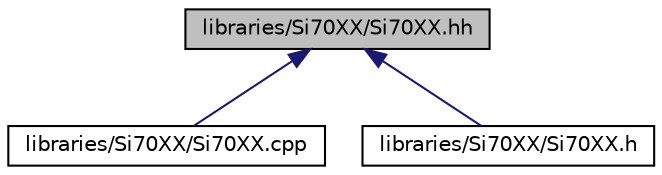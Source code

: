 digraph "libraries/Si70XX/Si70XX.hh"
{
  edge [fontname="Helvetica",fontsize="10",labelfontname="Helvetica",labelfontsize="10"];
  node [fontname="Helvetica",fontsize="10",shape=record];
  Node1 [label="libraries/Si70XX/Si70XX.hh",height=0.2,width=0.4,color="black", fillcolor="grey75", style="filled", fontcolor="black"];
  Node1 -> Node2 [dir="back",color="midnightblue",fontsize="10",style="solid",fontname="Helvetica"];
  Node2 [label="libraries/Si70XX/Si70XX.cpp",height=0.2,width=0.4,color="black", fillcolor="white", style="filled",URL="$d9/d1d/Si70XX_8cpp.html"];
  Node1 -> Node3 [dir="back",color="midnightblue",fontsize="10",style="solid",fontname="Helvetica"];
  Node3 [label="libraries/Si70XX/Si70XX.h",height=0.2,width=0.4,color="black", fillcolor="white", style="filled",URL="$d3/d67/Si70XX_8h.html"];
}
